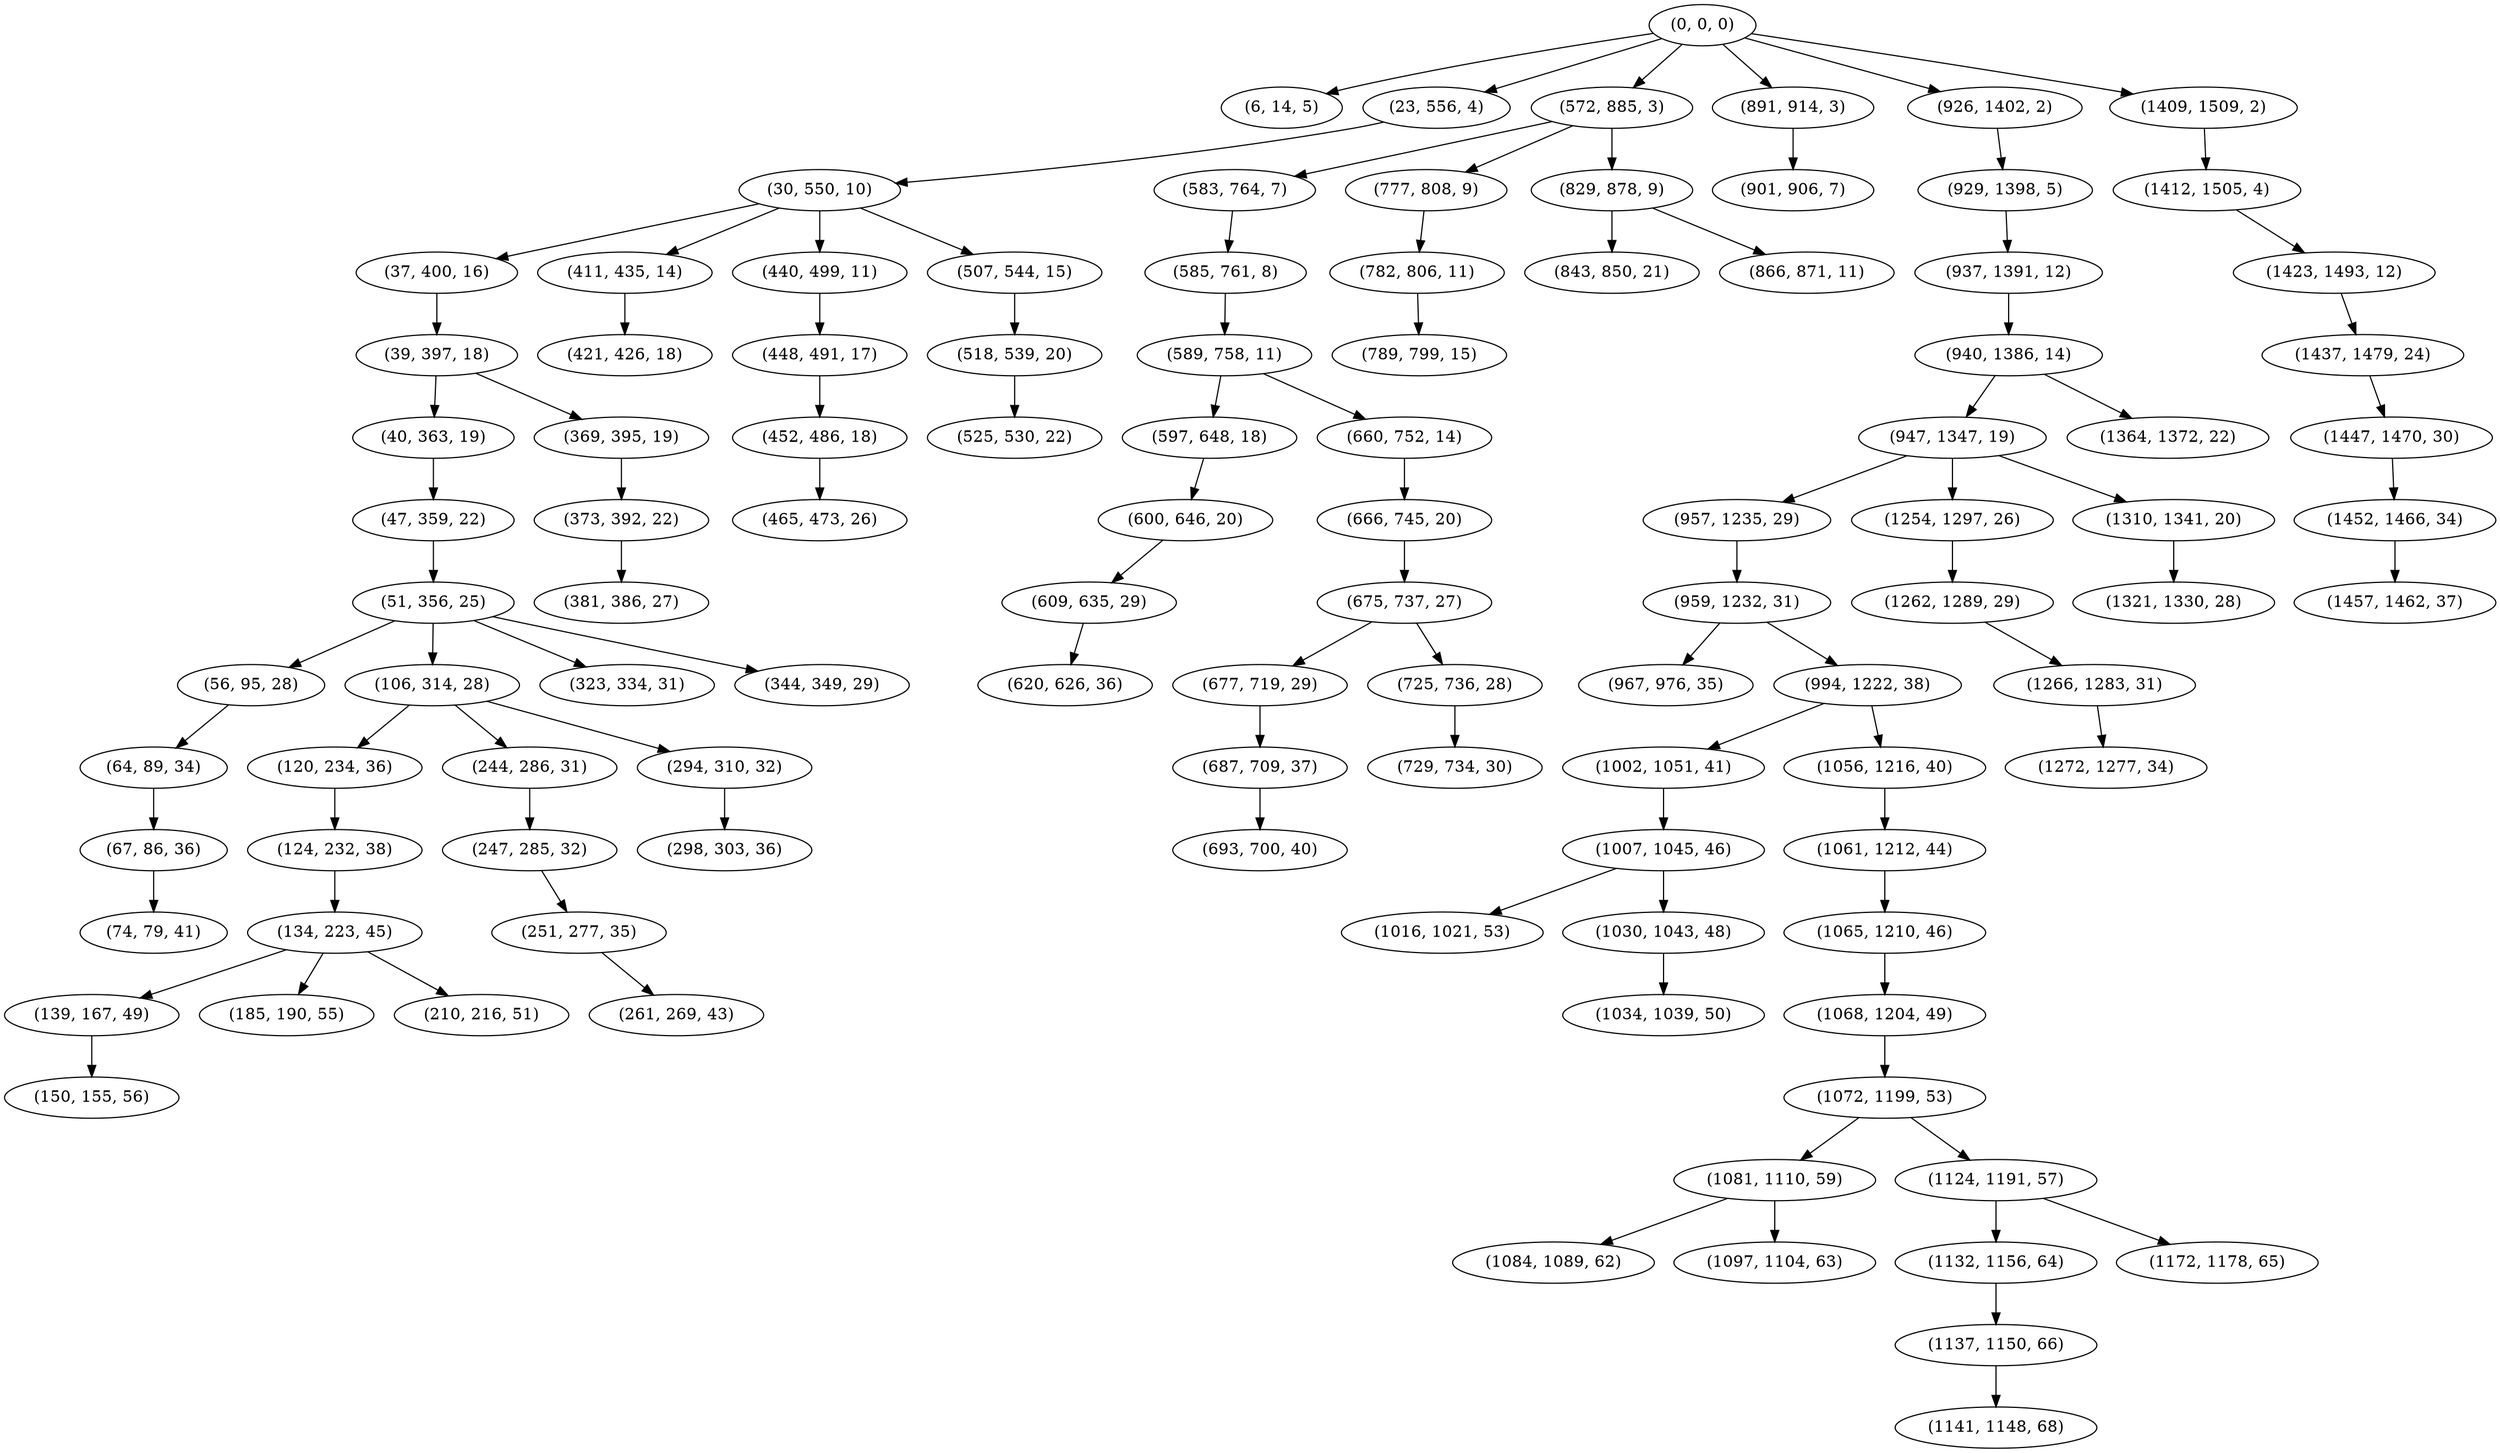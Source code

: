 digraph tree {
    "(0, 0, 0)";
    "(6, 14, 5)";
    "(23, 556, 4)";
    "(30, 550, 10)";
    "(37, 400, 16)";
    "(39, 397, 18)";
    "(40, 363, 19)";
    "(47, 359, 22)";
    "(51, 356, 25)";
    "(56, 95, 28)";
    "(64, 89, 34)";
    "(67, 86, 36)";
    "(74, 79, 41)";
    "(106, 314, 28)";
    "(120, 234, 36)";
    "(124, 232, 38)";
    "(134, 223, 45)";
    "(139, 167, 49)";
    "(150, 155, 56)";
    "(185, 190, 55)";
    "(210, 216, 51)";
    "(244, 286, 31)";
    "(247, 285, 32)";
    "(251, 277, 35)";
    "(261, 269, 43)";
    "(294, 310, 32)";
    "(298, 303, 36)";
    "(323, 334, 31)";
    "(344, 349, 29)";
    "(369, 395, 19)";
    "(373, 392, 22)";
    "(381, 386, 27)";
    "(411, 435, 14)";
    "(421, 426, 18)";
    "(440, 499, 11)";
    "(448, 491, 17)";
    "(452, 486, 18)";
    "(465, 473, 26)";
    "(507, 544, 15)";
    "(518, 539, 20)";
    "(525, 530, 22)";
    "(572, 885, 3)";
    "(583, 764, 7)";
    "(585, 761, 8)";
    "(589, 758, 11)";
    "(597, 648, 18)";
    "(600, 646, 20)";
    "(609, 635, 29)";
    "(620, 626, 36)";
    "(660, 752, 14)";
    "(666, 745, 20)";
    "(675, 737, 27)";
    "(677, 719, 29)";
    "(687, 709, 37)";
    "(693, 700, 40)";
    "(725, 736, 28)";
    "(729, 734, 30)";
    "(777, 808, 9)";
    "(782, 806, 11)";
    "(789, 799, 15)";
    "(829, 878, 9)";
    "(843, 850, 21)";
    "(866, 871, 11)";
    "(891, 914, 3)";
    "(901, 906, 7)";
    "(926, 1402, 2)";
    "(929, 1398, 5)";
    "(937, 1391, 12)";
    "(940, 1386, 14)";
    "(947, 1347, 19)";
    "(957, 1235, 29)";
    "(959, 1232, 31)";
    "(967, 976, 35)";
    "(994, 1222, 38)";
    "(1002, 1051, 41)";
    "(1007, 1045, 46)";
    "(1016, 1021, 53)";
    "(1030, 1043, 48)";
    "(1034, 1039, 50)";
    "(1056, 1216, 40)";
    "(1061, 1212, 44)";
    "(1065, 1210, 46)";
    "(1068, 1204, 49)";
    "(1072, 1199, 53)";
    "(1081, 1110, 59)";
    "(1084, 1089, 62)";
    "(1097, 1104, 63)";
    "(1124, 1191, 57)";
    "(1132, 1156, 64)";
    "(1137, 1150, 66)";
    "(1141, 1148, 68)";
    "(1172, 1178, 65)";
    "(1254, 1297, 26)";
    "(1262, 1289, 29)";
    "(1266, 1283, 31)";
    "(1272, 1277, 34)";
    "(1310, 1341, 20)";
    "(1321, 1330, 28)";
    "(1364, 1372, 22)";
    "(1409, 1509, 2)";
    "(1412, 1505, 4)";
    "(1423, 1493, 12)";
    "(1437, 1479, 24)";
    "(1447, 1470, 30)";
    "(1452, 1466, 34)";
    "(1457, 1462, 37)";
    "(0, 0, 0)" -> "(6, 14, 5)";
    "(0, 0, 0)" -> "(23, 556, 4)";
    "(0, 0, 0)" -> "(572, 885, 3)";
    "(0, 0, 0)" -> "(891, 914, 3)";
    "(0, 0, 0)" -> "(926, 1402, 2)";
    "(0, 0, 0)" -> "(1409, 1509, 2)";
    "(23, 556, 4)" -> "(30, 550, 10)";
    "(30, 550, 10)" -> "(37, 400, 16)";
    "(30, 550, 10)" -> "(411, 435, 14)";
    "(30, 550, 10)" -> "(440, 499, 11)";
    "(30, 550, 10)" -> "(507, 544, 15)";
    "(37, 400, 16)" -> "(39, 397, 18)";
    "(39, 397, 18)" -> "(40, 363, 19)";
    "(39, 397, 18)" -> "(369, 395, 19)";
    "(40, 363, 19)" -> "(47, 359, 22)";
    "(47, 359, 22)" -> "(51, 356, 25)";
    "(51, 356, 25)" -> "(56, 95, 28)";
    "(51, 356, 25)" -> "(106, 314, 28)";
    "(51, 356, 25)" -> "(323, 334, 31)";
    "(51, 356, 25)" -> "(344, 349, 29)";
    "(56, 95, 28)" -> "(64, 89, 34)";
    "(64, 89, 34)" -> "(67, 86, 36)";
    "(67, 86, 36)" -> "(74, 79, 41)";
    "(106, 314, 28)" -> "(120, 234, 36)";
    "(106, 314, 28)" -> "(244, 286, 31)";
    "(106, 314, 28)" -> "(294, 310, 32)";
    "(120, 234, 36)" -> "(124, 232, 38)";
    "(124, 232, 38)" -> "(134, 223, 45)";
    "(134, 223, 45)" -> "(139, 167, 49)";
    "(134, 223, 45)" -> "(185, 190, 55)";
    "(134, 223, 45)" -> "(210, 216, 51)";
    "(139, 167, 49)" -> "(150, 155, 56)";
    "(244, 286, 31)" -> "(247, 285, 32)";
    "(247, 285, 32)" -> "(251, 277, 35)";
    "(251, 277, 35)" -> "(261, 269, 43)";
    "(294, 310, 32)" -> "(298, 303, 36)";
    "(369, 395, 19)" -> "(373, 392, 22)";
    "(373, 392, 22)" -> "(381, 386, 27)";
    "(411, 435, 14)" -> "(421, 426, 18)";
    "(440, 499, 11)" -> "(448, 491, 17)";
    "(448, 491, 17)" -> "(452, 486, 18)";
    "(452, 486, 18)" -> "(465, 473, 26)";
    "(507, 544, 15)" -> "(518, 539, 20)";
    "(518, 539, 20)" -> "(525, 530, 22)";
    "(572, 885, 3)" -> "(583, 764, 7)";
    "(572, 885, 3)" -> "(777, 808, 9)";
    "(572, 885, 3)" -> "(829, 878, 9)";
    "(583, 764, 7)" -> "(585, 761, 8)";
    "(585, 761, 8)" -> "(589, 758, 11)";
    "(589, 758, 11)" -> "(597, 648, 18)";
    "(589, 758, 11)" -> "(660, 752, 14)";
    "(597, 648, 18)" -> "(600, 646, 20)";
    "(600, 646, 20)" -> "(609, 635, 29)";
    "(609, 635, 29)" -> "(620, 626, 36)";
    "(660, 752, 14)" -> "(666, 745, 20)";
    "(666, 745, 20)" -> "(675, 737, 27)";
    "(675, 737, 27)" -> "(677, 719, 29)";
    "(675, 737, 27)" -> "(725, 736, 28)";
    "(677, 719, 29)" -> "(687, 709, 37)";
    "(687, 709, 37)" -> "(693, 700, 40)";
    "(725, 736, 28)" -> "(729, 734, 30)";
    "(777, 808, 9)" -> "(782, 806, 11)";
    "(782, 806, 11)" -> "(789, 799, 15)";
    "(829, 878, 9)" -> "(843, 850, 21)";
    "(829, 878, 9)" -> "(866, 871, 11)";
    "(891, 914, 3)" -> "(901, 906, 7)";
    "(926, 1402, 2)" -> "(929, 1398, 5)";
    "(929, 1398, 5)" -> "(937, 1391, 12)";
    "(937, 1391, 12)" -> "(940, 1386, 14)";
    "(940, 1386, 14)" -> "(947, 1347, 19)";
    "(940, 1386, 14)" -> "(1364, 1372, 22)";
    "(947, 1347, 19)" -> "(957, 1235, 29)";
    "(947, 1347, 19)" -> "(1254, 1297, 26)";
    "(947, 1347, 19)" -> "(1310, 1341, 20)";
    "(957, 1235, 29)" -> "(959, 1232, 31)";
    "(959, 1232, 31)" -> "(967, 976, 35)";
    "(959, 1232, 31)" -> "(994, 1222, 38)";
    "(994, 1222, 38)" -> "(1002, 1051, 41)";
    "(994, 1222, 38)" -> "(1056, 1216, 40)";
    "(1002, 1051, 41)" -> "(1007, 1045, 46)";
    "(1007, 1045, 46)" -> "(1016, 1021, 53)";
    "(1007, 1045, 46)" -> "(1030, 1043, 48)";
    "(1030, 1043, 48)" -> "(1034, 1039, 50)";
    "(1056, 1216, 40)" -> "(1061, 1212, 44)";
    "(1061, 1212, 44)" -> "(1065, 1210, 46)";
    "(1065, 1210, 46)" -> "(1068, 1204, 49)";
    "(1068, 1204, 49)" -> "(1072, 1199, 53)";
    "(1072, 1199, 53)" -> "(1081, 1110, 59)";
    "(1072, 1199, 53)" -> "(1124, 1191, 57)";
    "(1081, 1110, 59)" -> "(1084, 1089, 62)";
    "(1081, 1110, 59)" -> "(1097, 1104, 63)";
    "(1124, 1191, 57)" -> "(1132, 1156, 64)";
    "(1124, 1191, 57)" -> "(1172, 1178, 65)";
    "(1132, 1156, 64)" -> "(1137, 1150, 66)";
    "(1137, 1150, 66)" -> "(1141, 1148, 68)";
    "(1254, 1297, 26)" -> "(1262, 1289, 29)";
    "(1262, 1289, 29)" -> "(1266, 1283, 31)";
    "(1266, 1283, 31)" -> "(1272, 1277, 34)";
    "(1310, 1341, 20)" -> "(1321, 1330, 28)";
    "(1409, 1509, 2)" -> "(1412, 1505, 4)";
    "(1412, 1505, 4)" -> "(1423, 1493, 12)";
    "(1423, 1493, 12)" -> "(1437, 1479, 24)";
    "(1437, 1479, 24)" -> "(1447, 1470, 30)";
    "(1447, 1470, 30)" -> "(1452, 1466, 34)";
    "(1452, 1466, 34)" -> "(1457, 1462, 37)";
}
